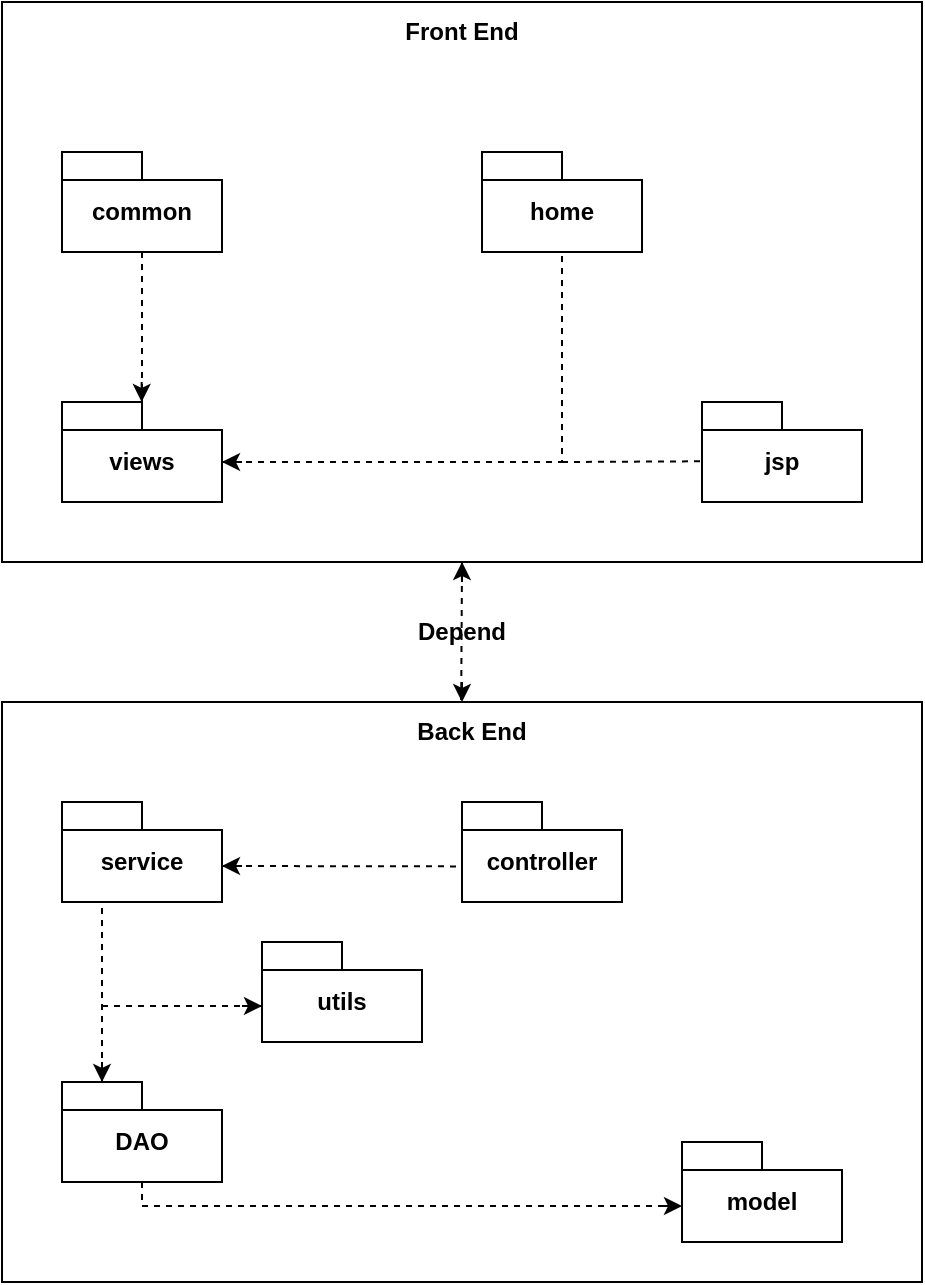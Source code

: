 <mxfile version="27.2.0">
  <diagram name="Code Packages" id="FgC4xYsq-cwQ6i-8K-Jq">
    <mxGraphModel dx="1388" dy="659" grid="1" gridSize="10" guides="1" tooltips="1" connect="1" arrows="1" fold="1" page="1" pageScale="1" pageWidth="850" pageHeight="1100" math="0" shadow="0">
      <root>
        <mxCell id="0" />
        <mxCell id="1" parent="0" />
        <mxCell id="mHczp_aYqDrPBlaOLrwW-19" value="&lt;p&gt;&lt;br&gt;&lt;/p&gt;" style="rounded=0;whiteSpace=wrap;html=1;" parent="1" vertex="1">
          <mxGeometry x="50" y="110" width="460" height="280" as="geometry" />
        </mxCell>
        <mxCell id="mHczp_aYqDrPBlaOLrwW-20" value="&lt;b&gt;Front End&lt;/b&gt;" style="text;html=1;align=center;verticalAlign=middle;whiteSpace=wrap;rounded=0;" parent="1" vertex="1">
          <mxGeometry x="250" y="110" width="60" height="30" as="geometry" />
        </mxCell>
        <mxCell id="mHczp_aYqDrPBlaOLrwW-25" value="views" style="shape=folder;fontStyle=1;spacingTop=10;tabWidth=40;tabHeight=14;tabPosition=left;html=1;whiteSpace=wrap;" parent="1" vertex="1">
          <mxGeometry x="80" y="310" width="80" height="50" as="geometry" />
        </mxCell>
        <mxCell id="mHczp_aYqDrPBlaOLrwW-30" value="jsp" style="shape=folder;fontStyle=1;spacingTop=10;tabWidth=40;tabHeight=14;tabPosition=left;html=1;whiteSpace=wrap;" parent="1" vertex="1">
          <mxGeometry x="400" y="310" width="80" height="50" as="geometry" />
        </mxCell>
        <mxCell id="mHczp_aYqDrPBlaOLrwW-31" value="common" style="shape=folder;fontStyle=1;spacingTop=10;tabWidth=40;tabHeight=14;tabPosition=left;html=1;whiteSpace=wrap;" parent="1" vertex="1">
          <mxGeometry x="80" y="185" width="80" height="50" as="geometry" />
        </mxCell>
        <mxCell id="mHczp_aYqDrPBlaOLrwW-42" value="" style="endArrow=classic;html=1;rounded=0;fontFamily=Helvetica;fontSize=12;fontColor=default;fontStyle=1;" parent="1" edge="1">
          <mxGeometry width="50" height="50" relative="1" as="geometry">
            <mxPoint x="170" y="340" as="sourcePoint" />
            <mxPoint x="160" y="340" as="targetPoint" />
          </mxGeometry>
        </mxCell>
        <mxCell id="mHczp_aYqDrPBlaOLrwW-44" value="" style="endArrow=none;dashed=1;html=1;rounded=0;fontFamily=Helvetica;fontSize=12;fontColor=default;fontStyle=1;entryX=0.5;entryY=1;entryDx=0;entryDy=0;entryPerimeter=0;" parent="1" target="zOAuwP8Ff3Afrou5ZthQ-2" edge="1">
          <mxGeometry width="50" height="50" relative="1" as="geometry">
            <mxPoint x="160" y="340" as="sourcePoint" />
            <mxPoint x="330" y="280" as="targetPoint" />
            <Array as="points">
              <mxPoint x="330" y="340" />
            </Array>
          </mxGeometry>
        </mxCell>
        <mxCell id="mHczp_aYqDrPBlaOLrwW-45" value="" style="endArrow=none;dashed=1;html=1;rounded=0;fontFamily=Helvetica;fontSize=12;fontColor=default;fontStyle=1;entryX=0.5;entryY=1;entryDx=0;entryDy=0;entryPerimeter=0;exitX=0;exitY=0;exitDx=40;exitDy=0;exitPerimeter=0;" parent="1" source="mHczp_aYqDrPBlaOLrwW-25" target="mHczp_aYqDrPBlaOLrwW-31" edge="1">
          <mxGeometry width="50" height="50" relative="1" as="geometry">
            <mxPoint x="80" y="300" as="sourcePoint" />
            <mxPoint x="130" y="250" as="targetPoint" />
          </mxGeometry>
        </mxCell>
        <mxCell id="mHczp_aYqDrPBlaOLrwW-46" value="" style="endArrow=classic;html=1;rounded=0;fontFamily=Helvetica;fontSize=12;fontColor=default;fontStyle=1;" parent="1" edge="1">
          <mxGeometry width="50" height="50" relative="1" as="geometry">
            <mxPoint x="119.83" y="300" as="sourcePoint" />
            <mxPoint x="119.83" y="310" as="targetPoint" />
          </mxGeometry>
        </mxCell>
        <mxCell id="mHczp_aYqDrPBlaOLrwW-47" value="" style="endArrow=none;dashed=1;html=1;rounded=0;fontFamily=Helvetica;fontSize=12;fontColor=default;fontStyle=1;entryX=-0.009;entryY=0.593;entryDx=0;entryDy=0;entryPerimeter=0;" parent="1" target="mHczp_aYqDrPBlaOLrwW-30" edge="1">
          <mxGeometry width="50" height="50" relative="1" as="geometry">
            <mxPoint x="330" y="340" as="sourcePoint" />
            <mxPoint x="320" y="360" as="targetPoint" />
          </mxGeometry>
        </mxCell>
        <mxCell id="mHczp_aYqDrPBlaOLrwW-50" value="" style="rounded=0;whiteSpace=wrap;html=1;strokeColor=default;align=center;verticalAlign=middle;spacingTop=10;fontFamily=Helvetica;fontSize=12;fontColor=default;fontStyle=1;fillColor=default;" parent="1" vertex="1">
          <mxGeometry x="50" y="460" width="460" height="290" as="geometry" />
        </mxCell>
        <mxCell id="mHczp_aYqDrPBlaOLrwW-51" value="" style="endArrow=none;dashed=1;html=1;rounded=0;fontFamily=Helvetica;fontSize=12;fontColor=default;fontStyle=1;exitX=0.5;exitY=1;exitDx=0;exitDy=0;entryX=0.41;entryY=-0.028;entryDx=0;entryDy=0;entryPerimeter=0;" parent="1" source="mHczp_aYqDrPBlaOLrwW-19" target="mHczp_aYqDrPBlaOLrwW-55" edge="1">
          <mxGeometry width="50" height="50" relative="1" as="geometry">
            <mxPoint x="570" y="260" as="sourcePoint" />
            <mxPoint x="620" y="210" as="targetPoint" />
          </mxGeometry>
        </mxCell>
        <mxCell id="mHczp_aYqDrPBlaOLrwW-52" value="" style="endArrow=classic;html=1;rounded=0;fontFamily=Helvetica;fontSize=12;fontColor=default;fontStyle=1;entryX=0.5;entryY=1;entryDx=0;entryDy=0;" parent="1" target="mHczp_aYqDrPBlaOLrwW-19" edge="1">
          <mxGeometry width="50" height="50" relative="1" as="geometry">
            <mxPoint x="280" y="400" as="sourcePoint" />
            <mxPoint x="270" y="390" as="targetPoint" />
          </mxGeometry>
        </mxCell>
        <mxCell id="mHczp_aYqDrPBlaOLrwW-53" value="" style="endArrow=classic;html=1;rounded=0;fontFamily=Helvetica;fontSize=12;fontColor=default;fontStyle=1;" parent="1" edge="1">
          <mxGeometry width="50" height="50" relative="1" as="geometry">
            <mxPoint x="280" y="450.0" as="sourcePoint" />
            <mxPoint x="280" y="460" as="targetPoint" />
          </mxGeometry>
        </mxCell>
        <mxCell id="mHczp_aYqDrPBlaOLrwW-54" value="Depend" style="text;html=1;align=center;verticalAlign=middle;whiteSpace=wrap;rounded=0;fontFamily=Helvetica;fontSize=12;fontColor=default;fontStyle=1;" parent="1" vertex="1">
          <mxGeometry x="250" y="410" width="60" height="30" as="geometry" />
        </mxCell>
        <mxCell id="mHczp_aYqDrPBlaOLrwW-55" value="Back End" style="text;html=1;align=center;verticalAlign=middle;whiteSpace=wrap;rounded=0;fontFamily=Helvetica;fontSize=12;fontColor=default;fontStyle=1;" parent="1" vertex="1">
          <mxGeometry x="255" y="460" width="60" height="30" as="geometry" />
        </mxCell>
        <mxCell id="mHczp_aYqDrPBlaOLrwW-26" value="model" style="shape=folder;fontStyle=1;spacingTop=10;tabWidth=40;tabHeight=14;tabPosition=left;html=1;whiteSpace=wrap;" parent="1" vertex="1">
          <mxGeometry x="390" y="680" width="80" height="50" as="geometry" />
        </mxCell>
        <mxCell id="mHczp_aYqDrPBlaOLrwW-29" value="DAO" style="shape=folder;fontStyle=1;spacingTop=10;tabWidth=40;tabHeight=14;tabPosition=left;html=1;whiteSpace=wrap;" parent="1" vertex="1">
          <mxGeometry x="80" y="650" width="80" height="50" as="geometry" />
        </mxCell>
        <mxCell id="mHczp_aYqDrPBlaOLrwW-67" value="" style="endArrow=none;dashed=1;html=1;rounded=0;fontFamily=Helvetica;fontSize=12;fontColor=default;fontStyle=1;entryX=0.001;entryY=0.29;entryDx=0;entryDy=0;entryPerimeter=0;exitX=0;exitY=0;exitDx=80;exitDy=32;exitPerimeter=0;" parent="1" edge="1">
          <mxGeometry width="50" height="50" relative="1" as="geometry">
            <mxPoint x="160" y="542" as="sourcePoint" />
            <mxPoint x="280.37" y="542.2" as="targetPoint" />
          </mxGeometry>
        </mxCell>
        <mxCell id="mHczp_aYqDrPBlaOLrwW-68" value="" style="endArrow=classic;html=1;rounded=0;fontFamily=Helvetica;fontSize=12;fontColor=default;fontStyle=1;entryX=0;entryY=0;entryDx=20;entryDy=0;entryPerimeter=0;" parent="1" target="mHczp_aYqDrPBlaOLrwW-29" edge="1">
          <mxGeometry width="50" height="50" relative="1" as="geometry">
            <mxPoint x="100" y="640" as="sourcePoint" />
            <mxPoint x="280" y="560" as="targetPoint" />
          </mxGeometry>
        </mxCell>
        <mxCell id="mHczp_aYqDrPBlaOLrwW-70" value="" style="endArrow=none;dashed=1;html=1;rounded=0;fontFamily=Helvetica;fontSize=12;fontColor=default;fontStyle=1;entryX=0;entryY=0;entryDx=0;entryDy=32;entryPerimeter=0;exitX=0.5;exitY=1;exitDx=0;exitDy=0;exitPerimeter=0;" parent="1" target="mHczp_aYqDrPBlaOLrwW-26" edge="1" source="mHczp_aYqDrPBlaOLrwW-29">
          <mxGeometry width="50" height="50" relative="1" as="geometry">
            <mxPoint x="100" y="712" as="sourcePoint" />
            <mxPoint x="280" y="610" as="targetPoint" />
            <Array as="points">
              <mxPoint x="120" y="712" />
            </Array>
          </mxGeometry>
        </mxCell>
        <mxCell id="mHczp_aYqDrPBlaOLrwW-71" value="" style="endArrow=classic;html=1;rounded=0;fontFamily=Helvetica;fontSize=12;fontColor=default;fontStyle=1;entryX=0;entryY=0;entryDx=0;entryDy=32;entryPerimeter=0;" parent="1" target="mHczp_aYqDrPBlaOLrwW-26" edge="1">
          <mxGeometry width="50" height="50" relative="1" as="geometry">
            <mxPoint x="380" y="712" as="sourcePoint" />
            <mxPoint x="280" y="610" as="targetPoint" />
          </mxGeometry>
        </mxCell>
        <mxCell id="Le3H0Me1EKnLz87evlqh-3" value="service" style="shape=folder;fontStyle=1;spacingTop=10;tabWidth=40;tabHeight=14;tabPosition=left;html=1;whiteSpace=wrap;" parent="1" vertex="1">
          <mxGeometry x="80" y="510" width="80" height="50" as="geometry" />
        </mxCell>
        <mxCell id="Le3H0Me1EKnLz87evlqh-4" value="" style="endArrow=classic;html=1;rounded=0;fontFamily=Helvetica;fontSize=12;fontColor=default;fontStyle=1;entryX=0;entryY=0;entryDx=80;entryDy=32;entryPerimeter=0;" parent="1" target="Le3H0Me1EKnLz87evlqh-3" edge="1">
          <mxGeometry width="50" height="50" relative="1" as="geometry">
            <mxPoint x="170" y="542" as="sourcePoint" />
            <mxPoint x="180" y="620" as="targetPoint" />
          </mxGeometry>
        </mxCell>
        <mxCell id="Le3H0Me1EKnLz87evlqh-5" value="" style="endArrow=none;dashed=1;html=1;rounded=0;exitX=0;exitY=0;exitDx=20;exitDy=0;exitPerimeter=0;entryX=0.25;entryY=1;entryDx=0;entryDy=0;entryPerimeter=0;" parent="1" source="mHczp_aYqDrPBlaOLrwW-29" target="Le3H0Me1EKnLz87evlqh-3" edge="1">
          <mxGeometry width="50" height="50" relative="1" as="geometry">
            <mxPoint x="90" y="610" as="sourcePoint" />
            <mxPoint x="140" y="560" as="targetPoint" />
            <Array as="points">
              <mxPoint x="100" y="640" />
            </Array>
          </mxGeometry>
        </mxCell>
        <mxCell id="Le3H0Me1EKnLz87evlqh-6" value="utils" style="shape=folder;fontStyle=1;spacingTop=10;tabWidth=40;tabHeight=14;tabPosition=left;html=1;whiteSpace=wrap;" parent="1" vertex="1">
          <mxGeometry x="180" y="580" width="80" height="50" as="geometry" />
        </mxCell>
        <mxCell id="Le3H0Me1EKnLz87evlqh-7" value="" style="endArrow=none;dashed=1;html=1;rounded=0;entryX=0;entryY=0;entryDx=0;entryDy=32;entryPerimeter=0;" parent="1" target="Le3H0Me1EKnLz87evlqh-6" edge="1">
          <mxGeometry width="50" height="50" relative="1" as="geometry">
            <mxPoint x="100" y="612" as="sourcePoint" />
            <mxPoint x="160" y="590" as="targetPoint" />
          </mxGeometry>
        </mxCell>
        <mxCell id="Le3H0Me1EKnLz87evlqh-8" value="" style="endArrow=classic;html=1;rounded=0;entryX=0;entryY=0;entryDx=0;entryDy=32;entryPerimeter=0;" parent="1" target="Le3H0Me1EKnLz87evlqh-6" edge="1">
          <mxGeometry width="50" height="50" relative="1" as="geometry">
            <mxPoint x="170" y="612" as="sourcePoint" />
            <mxPoint x="170" y="620" as="targetPoint" />
          </mxGeometry>
        </mxCell>
        <mxCell id="zOAuwP8Ff3Afrou5ZthQ-2" value="home" style="shape=folder;fontStyle=1;spacingTop=10;tabWidth=40;tabHeight=14;tabPosition=left;html=1;whiteSpace=wrap;" vertex="1" parent="1">
          <mxGeometry x="290" y="185" width="80" height="50" as="geometry" />
        </mxCell>
        <mxCell id="zOAuwP8Ff3Afrou5ZthQ-3" value="controller" style="shape=folder;fontStyle=1;spacingTop=10;tabWidth=40;tabHeight=14;tabPosition=left;html=1;whiteSpace=wrap;" vertex="1" parent="1">
          <mxGeometry x="280" y="510" width="80" height="50" as="geometry" />
        </mxCell>
      </root>
    </mxGraphModel>
  </diagram>
</mxfile>
